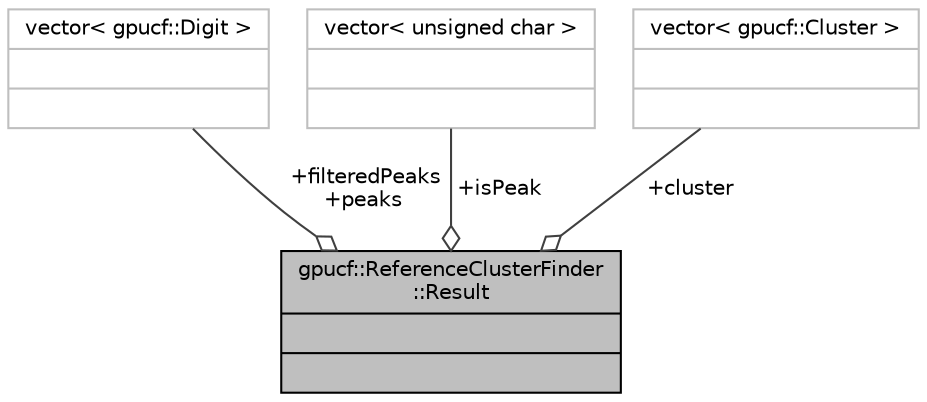digraph "gpucf::ReferenceClusterFinder::Result"
{
 // INTERACTIVE_SVG=YES
  bgcolor="transparent";
  edge [fontname="Helvetica",fontsize="10",labelfontname="Helvetica",labelfontsize="10"];
  node [fontname="Helvetica",fontsize="10",shape=record];
  Node1 [label="{gpucf::ReferenceClusterFinder\l::Result\n||}",height=0.2,width=0.4,color="black", fillcolor="grey75", style="filled", fontcolor="black"];
  Node2 -> Node1 [color="grey25",fontsize="10",style="solid",label=" +filteredPeaks\n+peaks" ,arrowhead="odiamond",fontname="Helvetica"];
  Node2 [label="{vector\< gpucf::Digit \>\n||}",height=0.2,width=0.4,color="grey75"];
  Node3 -> Node1 [color="grey25",fontsize="10",style="solid",label=" +isPeak" ,arrowhead="odiamond",fontname="Helvetica"];
  Node3 [label="{vector\< unsigned char \>\n||}",height=0.2,width=0.4,color="grey75"];
  Node4 -> Node1 [color="grey25",fontsize="10",style="solid",label=" +cluster" ,arrowhead="odiamond",fontname="Helvetica"];
  Node4 [label="{vector\< gpucf::Cluster \>\n||}",height=0.2,width=0.4,color="grey75"];
}
